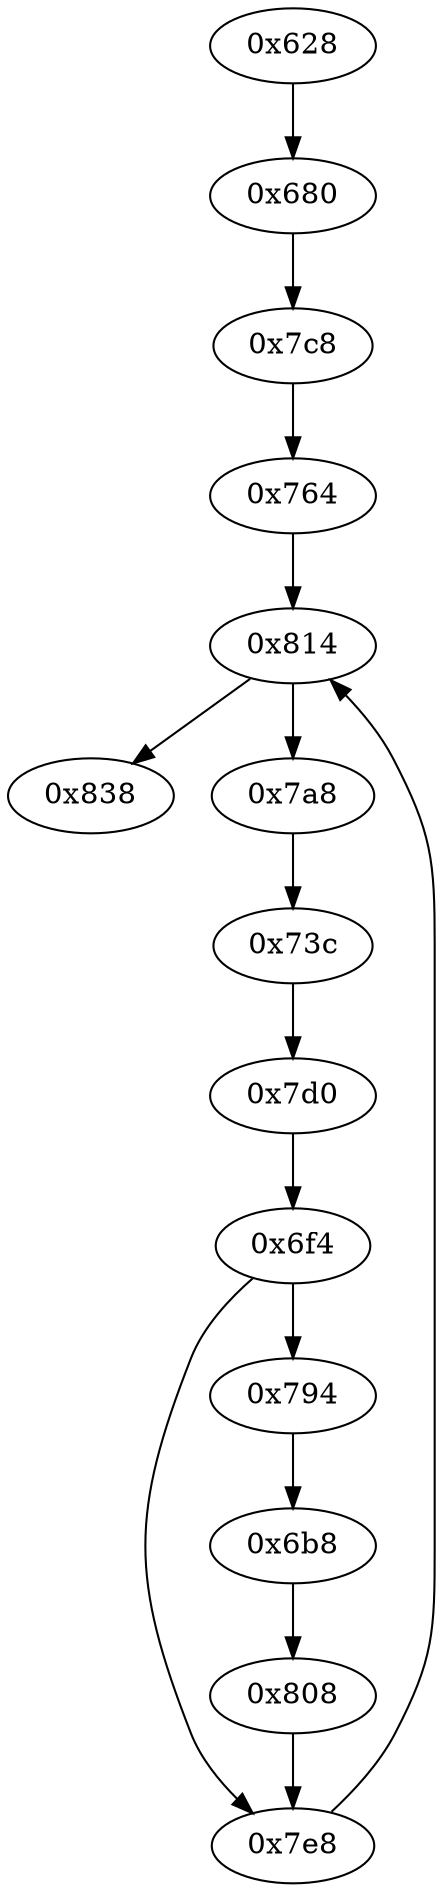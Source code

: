 strict digraph "" {
	"0x764"	 [opcode="[u'mov', u'mov', u'mov', u'mov', u'b']"];
	"0x814"	 [opcode="[u'str', u'str', u'str', u'ldr', u'ldr', u'ldr', u'cmp', u'mov', u'b']"];
	"0x764" -> "0x814";
	"0x838"	 [opcode="[u'ldr', u'sub', u'pop']"];
	"0x814" -> "0x838";
	"0x7a8"	 [opcode="[u'ldr', u'lsl', u'str', u'ldr', u'ldrb', u'strb', u'ldr', u'b']"];
	"0x814" -> "0x7a8";
	"0x680"	 [opcode="[u'ldr', u'b']"];
	"0x7c8"	 [opcode="[u'ldr', u'b']"];
	"0x680" -> "0x7c8";
	"0x7e8"	 [opcode="[u'ldr', u'mov', u'bic', u'ldr', u'add', u'ldr', u'add', u'b']"];
	"0x7e8" -> "0x814";
	"0x6b8"	 [opcode="[u'ldr', u'ldr', u'eor', u'str', u'ldr', u'b']"];
	"0x808"	 [opcode="[u'ldr', u'mov', u'b']"];
	"0x6b8" -> "0x808";
	"0x794"	 [opcode="[u'ldr', u'lsr', u'str', u'ldr', u'b']"];
	"0x794" -> "0x6b8";
	"0x7d0"	 [opcode="[u'ldr', u'ldr', u'add', u'str', u'ldr', u'b']"];
	"0x6f4"	 [opcode="[u'ldr', u'and', u'str', u'ldr', u'ldr', u'ldr', u'cmp', u'mov', u'b']"];
	"0x7d0" -> "0x6f4";
	"0x808" -> "0x7e8";
	"0x6f4" -> "0x7e8";
	"0x6f4" -> "0x794";
	"0x7c8" -> "0x764";
	"0x73c"	 [opcode="[u'ldrb', u'str', u'ldr', u'b']"];
	"0x7a8" -> "0x73c";
	"0x73c" -> "0x7d0";
	"0x628"	 [opcode="[u'push', u'add', u'sub', u'ldr', u'ldr', u'ldr', u'b']"];
	"0x628" -> "0x680";
}
